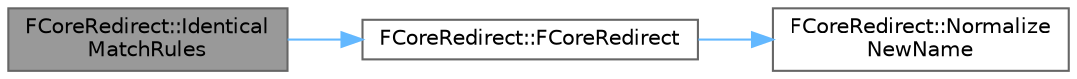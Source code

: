 digraph "FCoreRedirect::IdenticalMatchRules"
{
 // INTERACTIVE_SVG=YES
 // LATEX_PDF_SIZE
  bgcolor="transparent";
  edge [fontname=Helvetica,fontsize=10,labelfontname=Helvetica,labelfontsize=10];
  node [fontname=Helvetica,fontsize=10,shape=box,height=0.2,width=0.4];
  rankdir="LR";
  Node1 [id="Node000001",label="FCoreRedirect::Identical\lMatchRules",height=0.2,width=0.4,color="gray40", fillcolor="grey60", style="filled", fontcolor="black",tooltip="See if search criteria is identical."];
  Node1 -> Node2 [id="edge1_Node000001_Node000002",color="steelblue1",style="solid",tooltip=" "];
  Node2 [id="Node000002",label="FCoreRedirect::FCoreRedirect",height=0.2,width=0.4,color="grey40", fillcolor="white", style="filled",URL="$de/dcb/structFCoreRedirect.html#afdced806e16c64fbf862a5f801444c26",tooltip="Construct from name strings, which may get parsed out."];
  Node2 -> Node3 [id="edge2_Node000002_Node000003",color="steelblue1",style="solid",tooltip=" "];
  Node3 [id="Node000003",label="FCoreRedirect::Normalize\lNewName",height=0.2,width=0.4,color="grey40", fillcolor="white", style="filled",URL="$de/dcb/structFCoreRedirect.html#a8de6e686a6be53ac98cd11093ac515d5",tooltip="Normalizes NewName with data from OldName."];
}
